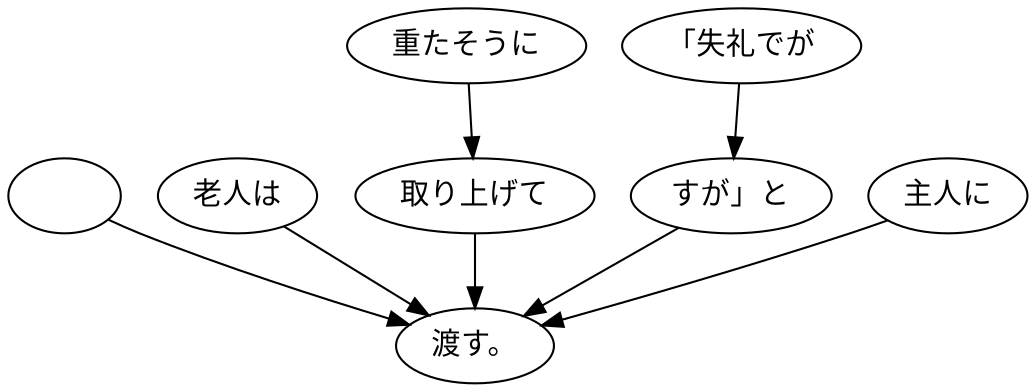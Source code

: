 digraph graph5945 {
	node0 [label="　"];
	node1 [label="老人は"];
	node2 [label="重たそうに"];
	node3 [label="取り上げて"];
	node4 [label="「失礼でが"];
	node5 [label="すが」と"];
	node6 [label="主人に"];
	node7 [label="渡す。"];
	node0 -> node7;
	node1 -> node7;
	node2 -> node3;
	node3 -> node7;
	node4 -> node5;
	node5 -> node7;
	node6 -> node7;
}
